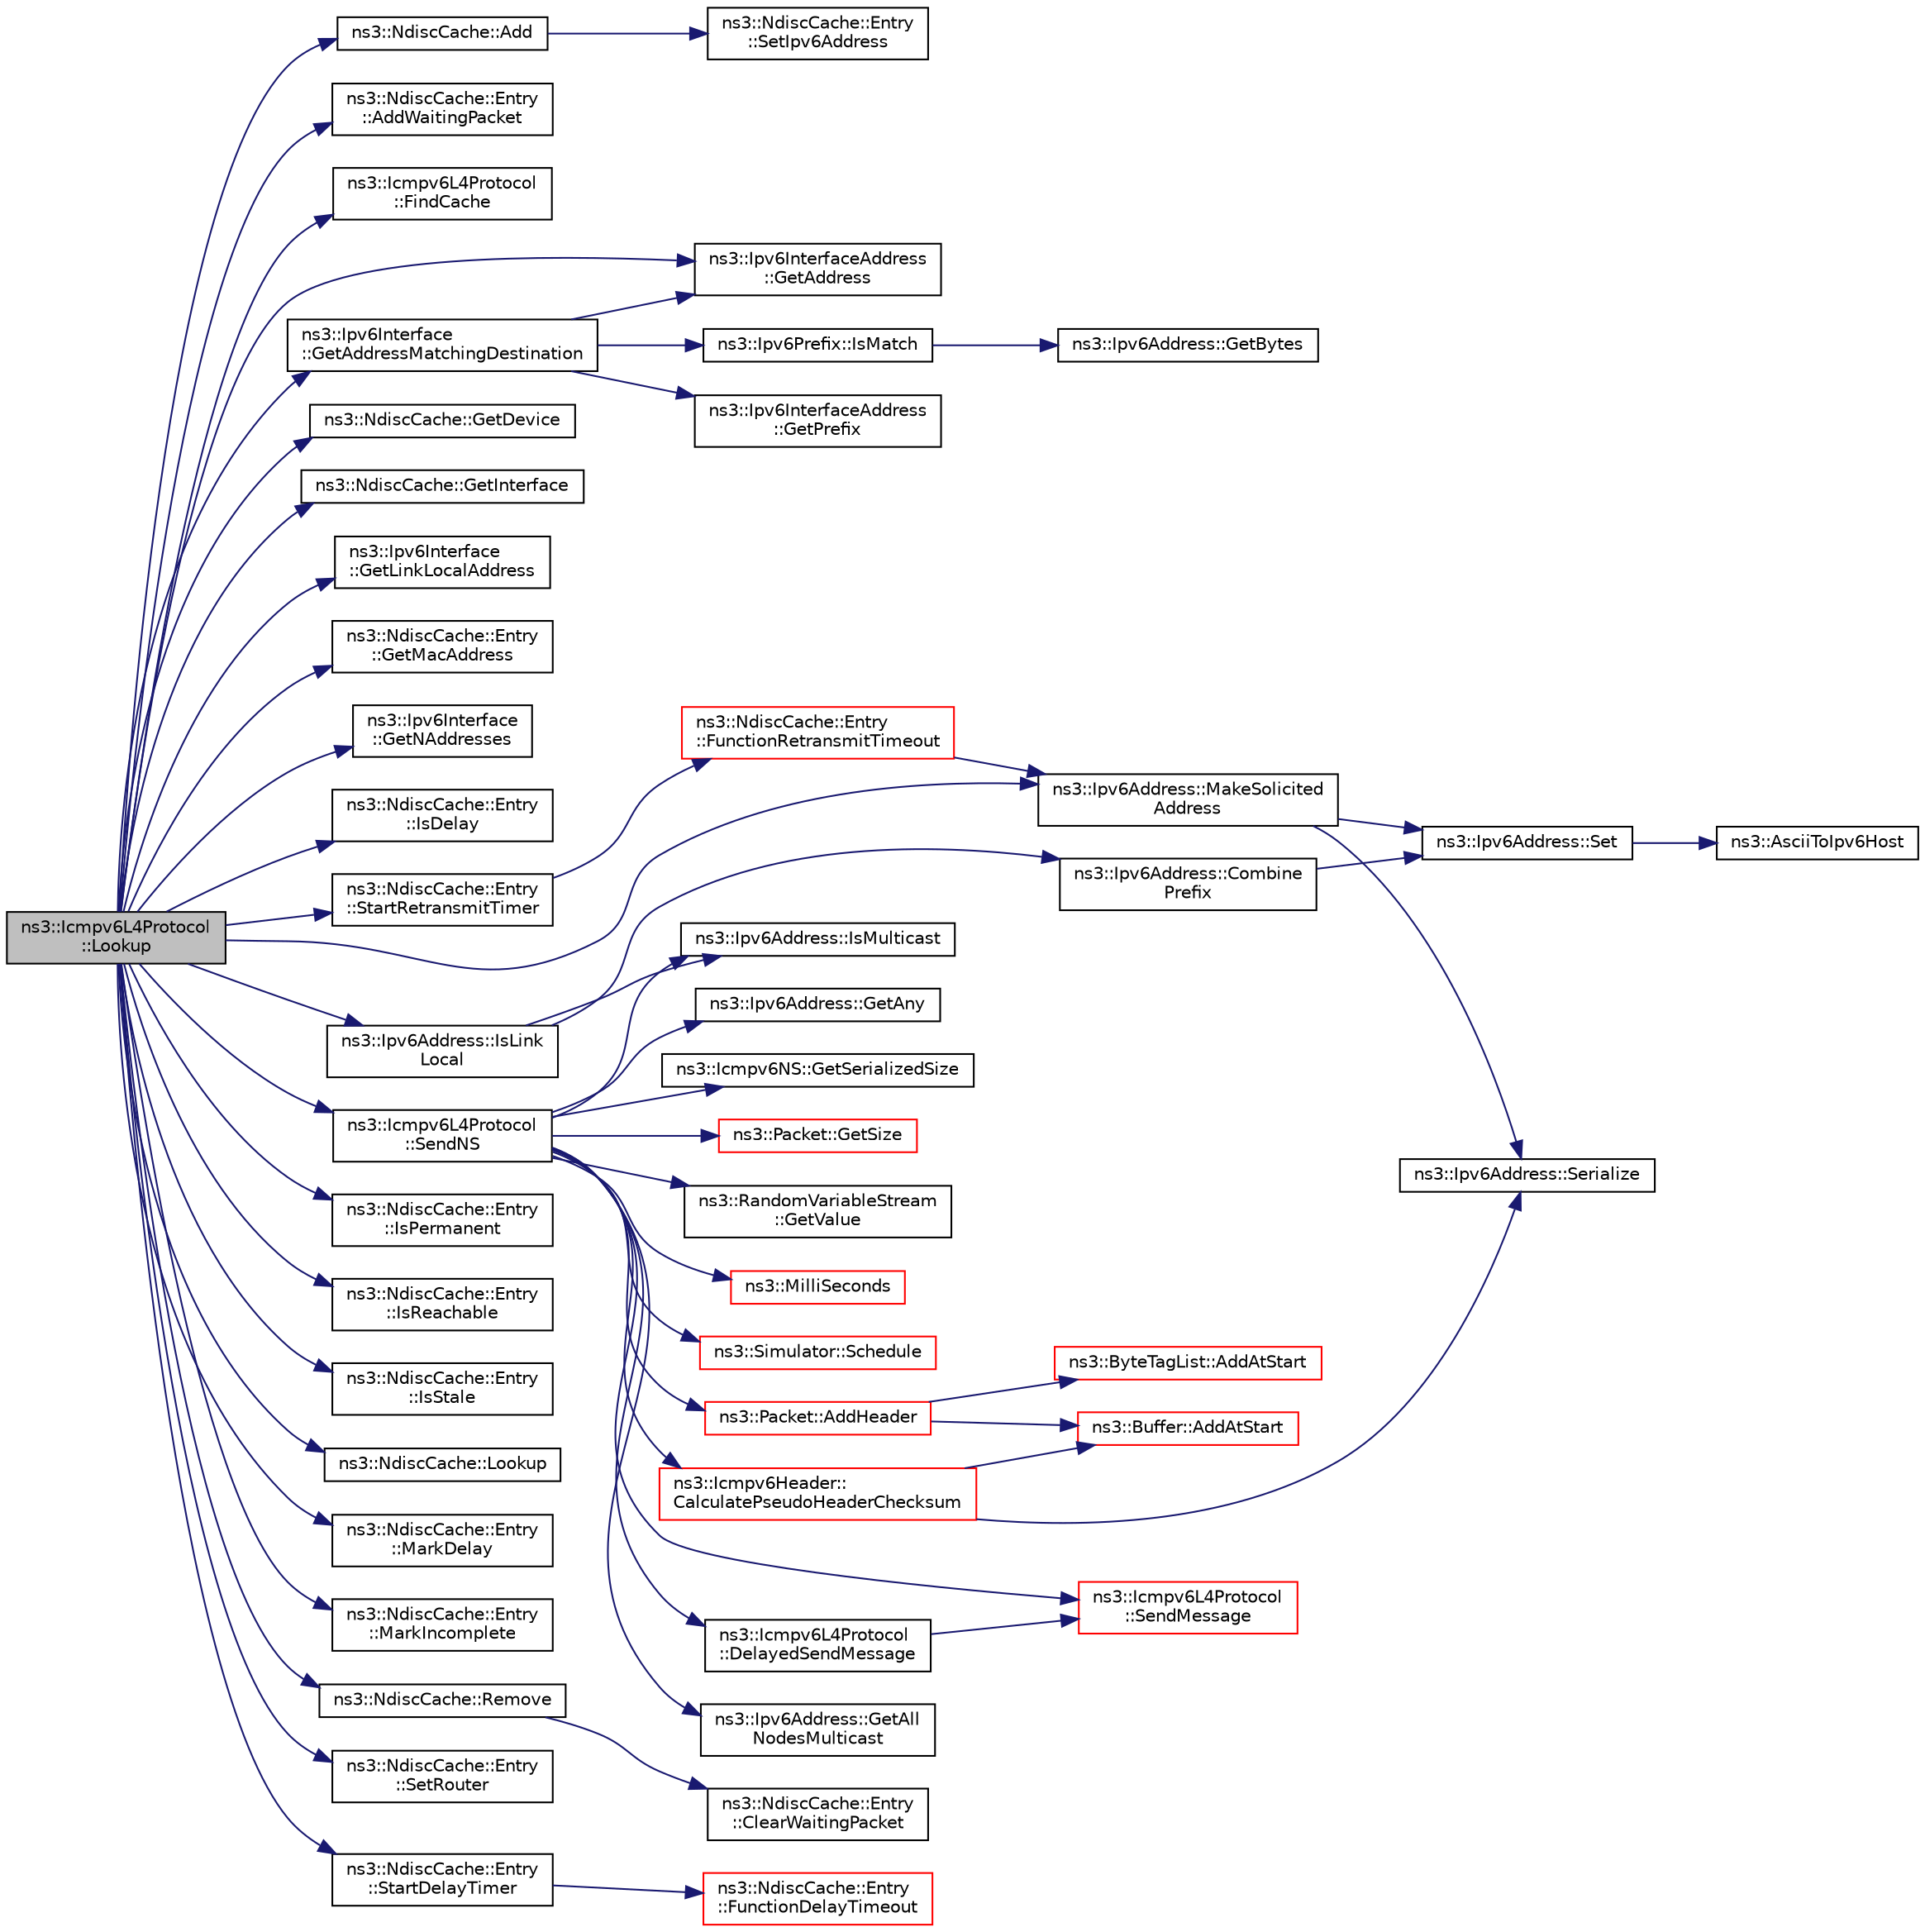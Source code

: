 digraph "ns3::Icmpv6L4Protocol::Lookup"
{
 // LATEX_PDF_SIZE
  edge [fontname="Helvetica",fontsize="10",labelfontname="Helvetica",labelfontsize="10"];
  node [fontname="Helvetica",fontsize="10",shape=record];
  rankdir="LR";
  Node1 [label="ns3::Icmpv6L4Protocol\l::Lookup",height=0.2,width=0.4,color="black", fillcolor="grey75", style="filled", fontcolor="black",tooltip="Lookup in the ND cache for the IPv6 address (similar as ARP protocol)."];
  Node1 -> Node2 [color="midnightblue",fontsize="10",style="solid",fontname="Helvetica"];
  Node2 [label="ns3::NdiscCache::Add",height=0.2,width=0.4,color="black", fillcolor="white", style="filled",URL="$classns3_1_1_ndisc_cache.html#a2be7f4e42e90b272d5335dcb368e51cd",tooltip="Add an entry."];
  Node2 -> Node3 [color="midnightblue",fontsize="10",style="solid",fontname="Helvetica"];
  Node3 [label="ns3::NdiscCache::Entry\l::SetIpv6Address",height=0.2,width=0.4,color="black", fillcolor="white", style="filled",URL="$classns3_1_1_ndisc_cache_1_1_entry.html#aa730e61cb48f2436667dc89b822337dc",tooltip="Set the IPv6 address."];
  Node1 -> Node4 [color="midnightblue",fontsize="10",style="solid",fontname="Helvetica"];
  Node4 [label="ns3::NdiscCache::Entry\l::AddWaitingPacket",height=0.2,width=0.4,color="black", fillcolor="white", style="filled",URL="$classns3_1_1_ndisc_cache_1_1_entry.html#ae3ceb95222a17abf23102a2463282bd5",tooltip="Add a packet (or replace old value) in the queue."];
  Node1 -> Node5 [color="midnightblue",fontsize="10",style="solid",fontname="Helvetica"];
  Node5 [label="ns3::Icmpv6L4Protocol\l::FindCache",height=0.2,width=0.4,color="black", fillcolor="white", style="filled",URL="$classns3_1_1_icmpv6_l4_protocol.html#a90167126423f3957718e22a8bcd325c8",tooltip="Get the cache corresponding to the device."];
  Node1 -> Node6 [color="midnightblue",fontsize="10",style="solid",fontname="Helvetica"];
  Node6 [label="ns3::Ipv6InterfaceAddress\l::GetAddress",height=0.2,width=0.4,color="black", fillcolor="white", style="filled",URL="$classns3_1_1_ipv6_interface_address.html#a2cefaa3c66694e103da53cc784ba46bf",tooltip="Get the IPv6 address."];
  Node1 -> Node7 [color="midnightblue",fontsize="10",style="solid",fontname="Helvetica"];
  Node7 [label="ns3::Ipv6Interface\l::GetAddressMatchingDestination",height=0.2,width=0.4,color="black", fillcolor="white", style="filled",URL="$classns3_1_1_ipv6_interface.html#a476d272f8663e4d22c6ceb59300eb834",tooltip="Get an address which is in the same network prefix as destination."];
  Node7 -> Node6 [color="midnightblue",fontsize="10",style="solid",fontname="Helvetica"];
  Node7 -> Node8 [color="midnightblue",fontsize="10",style="solid",fontname="Helvetica"];
  Node8 [label="ns3::Ipv6InterfaceAddress\l::GetPrefix",height=0.2,width=0.4,color="black", fillcolor="white", style="filled",URL="$classns3_1_1_ipv6_interface_address.html#a54abd854c70042473193466aebfa0b78",tooltip="Get the IPv6 prefix."];
  Node7 -> Node9 [color="midnightblue",fontsize="10",style="solid",fontname="Helvetica"];
  Node9 [label="ns3::Ipv6Prefix::IsMatch",height=0.2,width=0.4,color="black", fillcolor="white", style="filled",URL="$classns3_1_1_ipv6_prefix.html#abd799c16a73b03020fd54da220af326e",tooltip="If the Address match the type."];
  Node9 -> Node10 [color="midnightblue",fontsize="10",style="solid",fontname="Helvetica"];
  Node10 [label="ns3::Ipv6Address::GetBytes",height=0.2,width=0.4,color="black", fillcolor="white", style="filled",URL="$classns3_1_1_ipv6_address.html#a7090d589a1640660510753153692a5e1",tooltip="Get the bytes corresponding to the address."];
  Node1 -> Node11 [color="midnightblue",fontsize="10",style="solid",fontname="Helvetica"];
  Node11 [label="ns3::NdiscCache::GetDevice",height=0.2,width=0.4,color="black", fillcolor="white", style="filled",URL="$classns3_1_1_ndisc_cache.html#a8d41239b5c9974b3baf1bc979e7f4f56",tooltip="Get the NetDevice associated with this cache."];
  Node1 -> Node12 [color="midnightblue",fontsize="10",style="solid",fontname="Helvetica"];
  Node12 [label="ns3::NdiscCache::GetInterface",height=0.2,width=0.4,color="black", fillcolor="white", style="filled",URL="$classns3_1_1_ndisc_cache.html#ae3e9d5ba63d932dd05549d5a88a60ede",tooltip="Get the Ipv6Interface associated with this cache."];
  Node1 -> Node13 [color="midnightblue",fontsize="10",style="solid",fontname="Helvetica"];
  Node13 [label="ns3::Ipv6Interface\l::GetLinkLocalAddress",height=0.2,width=0.4,color="black", fillcolor="white", style="filled",URL="$classns3_1_1_ipv6_interface.html#a1d83345cf2aaf7a00fa0424d89931ec1",tooltip="Get link-local address from IPv6 interface."];
  Node1 -> Node14 [color="midnightblue",fontsize="10",style="solid",fontname="Helvetica"];
  Node14 [label="ns3::NdiscCache::Entry\l::GetMacAddress",height=0.2,width=0.4,color="black", fillcolor="white", style="filled",URL="$classns3_1_1_ndisc_cache_1_1_entry.html#a703bbe924beea788efe1d8a2ba560069",tooltip="Get the MAC address of this entry."];
  Node1 -> Node15 [color="midnightblue",fontsize="10",style="solid",fontname="Helvetica"];
  Node15 [label="ns3::Ipv6Interface\l::GetNAddresses",height=0.2,width=0.4,color="black", fillcolor="white", style="filled",URL="$classns3_1_1_ipv6_interface.html#ac09a4fb423fa2f13819bb0ef7c833a47",tooltip="Get number of addresses on this IPv6 interface."];
  Node1 -> Node16 [color="midnightblue",fontsize="10",style="solid",fontname="Helvetica"];
  Node16 [label="ns3::NdiscCache::Entry\l::IsDelay",height=0.2,width=0.4,color="black", fillcolor="white", style="filled",URL="$classns3_1_1_ndisc_cache_1_1_entry.html#a9996bfe28f281f9f8eedcc9dc81f5ed0",tooltip="Is the entry DELAY."];
  Node1 -> Node17 [color="midnightblue",fontsize="10",style="solid",fontname="Helvetica"];
  Node17 [label="ns3::Ipv6Address::IsLink\lLocal",height=0.2,width=0.4,color="black", fillcolor="white", style="filled",URL="$classns3_1_1_ipv6_address.html#a0b549807a9ad8389c7cc82b762b7c1f1",tooltip="If the IPv6 address is a link-local address (fe80::/64)."];
  Node17 -> Node18 [color="midnightblue",fontsize="10",style="solid",fontname="Helvetica"];
  Node18 [label="ns3::Ipv6Address::Combine\lPrefix",height=0.2,width=0.4,color="black", fillcolor="white", style="filled",URL="$classns3_1_1_ipv6_address.html#a3279a6dcdad36e8791f172daaa7be533",tooltip="Combine this address with a prefix."];
  Node18 -> Node19 [color="midnightblue",fontsize="10",style="solid",fontname="Helvetica"];
  Node19 [label="ns3::Ipv6Address::Set",height=0.2,width=0.4,color="black", fillcolor="white", style="filled",URL="$classns3_1_1_ipv6_address.html#aa5566a72cd0db41ef149a444977b6d7f",tooltip="Sets an Ipv6Address by parsing the input C-string."];
  Node19 -> Node20 [color="midnightblue",fontsize="10",style="solid",fontname="Helvetica"];
  Node20 [label="ns3::AsciiToIpv6Host",height=0.2,width=0.4,color="black", fillcolor="white", style="filled",URL="$namespacens3.html#aba8266b47e04689cbaa4d1c34e68fedf",tooltip="Convert an IPv6 C-string into a 128-bit representation."];
  Node17 -> Node21 [color="midnightblue",fontsize="10",style="solid",fontname="Helvetica"];
  Node21 [label="ns3::Ipv6Address::IsMulticast",height=0.2,width=0.4,color="black", fillcolor="white", style="filled",URL="$classns3_1_1_ipv6_address.html#a68f522d40b6db6d383848ea90bc47dd0",tooltip="If the IPv6 address is multicast (ff00::/8)."];
  Node1 -> Node22 [color="midnightblue",fontsize="10",style="solid",fontname="Helvetica"];
  Node22 [label="ns3::NdiscCache::Entry\l::IsPermanent",height=0.2,width=0.4,color="black", fillcolor="white", style="filled",URL="$classns3_1_1_ndisc_cache_1_1_entry.html#a07cfb0c76b36adcda253fbfb57bfbb19",tooltip="Is the entry PERMANENT."];
  Node1 -> Node23 [color="midnightblue",fontsize="10",style="solid",fontname="Helvetica"];
  Node23 [label="ns3::NdiscCache::Entry\l::IsReachable",height=0.2,width=0.4,color="black", fillcolor="white", style="filled",URL="$classns3_1_1_ndisc_cache_1_1_entry.html#ae5e3cfc15e030309062e4bc246976d16",tooltip="Is the entry REACHABLE."];
  Node1 -> Node24 [color="midnightblue",fontsize="10",style="solid",fontname="Helvetica"];
  Node24 [label="ns3::NdiscCache::Entry\l::IsStale",height=0.2,width=0.4,color="black", fillcolor="white", style="filled",URL="$classns3_1_1_ndisc_cache_1_1_entry.html#ab129ac2cd6e1ef3f3849a23683d4a731",tooltip="Is the entry STALE."];
  Node1 -> Node25 [color="midnightblue",fontsize="10",style="solid",fontname="Helvetica"];
  Node25 [label="ns3::NdiscCache::Lookup",height=0.2,width=0.4,color="black", fillcolor="white", style="filled",URL="$classns3_1_1_ndisc_cache.html#a8a5fa7656fcbc9058fb8e1405a2728db",tooltip="Lookup in the cache."];
  Node1 -> Node26 [color="midnightblue",fontsize="10",style="solid",fontname="Helvetica"];
  Node26 [label="ns3::Ipv6Address::MakeSolicited\lAddress",height=0.2,width=0.4,color="black", fillcolor="white", style="filled",URL="$classns3_1_1_ipv6_address.html#a1f6831d89cb902b8af5c73baaab97832",tooltip="Make the solicited IPv6 address."];
  Node26 -> Node27 [color="midnightblue",fontsize="10",style="solid",fontname="Helvetica"];
  Node27 [label="ns3::Ipv6Address::Serialize",height=0.2,width=0.4,color="black", fillcolor="white", style="filled",URL="$classns3_1_1_ipv6_address.html#a9f32100844ccb06148ce661a833716bc",tooltip="Serialize this address to a 16-byte buffer."];
  Node26 -> Node19 [color="midnightblue",fontsize="10",style="solid",fontname="Helvetica"];
  Node1 -> Node28 [color="midnightblue",fontsize="10",style="solid",fontname="Helvetica"];
  Node28 [label="ns3::NdiscCache::Entry\l::MarkDelay",height=0.2,width=0.4,color="black", fillcolor="white", style="filled",URL="$classns3_1_1_ndisc_cache_1_1_entry.html#ac44c21887c70ed21a8b1c2df4548f9b1",tooltip="Change the state to this entry to DELAY."];
  Node1 -> Node29 [color="midnightblue",fontsize="10",style="solid",fontname="Helvetica"];
  Node29 [label="ns3::NdiscCache::Entry\l::MarkIncomplete",height=0.2,width=0.4,color="black", fillcolor="white", style="filled",URL="$classns3_1_1_ndisc_cache_1_1_entry.html#aa7a9f3b2c4513bf61f286c8cbfea64bb",tooltip="Changes the state to this entry to INCOMPLETE."];
  Node1 -> Node30 [color="midnightblue",fontsize="10",style="solid",fontname="Helvetica"];
  Node30 [label="ns3::NdiscCache::Remove",height=0.2,width=0.4,color="black", fillcolor="white", style="filled",URL="$classns3_1_1_ndisc_cache.html#a4581af837a386eb8dc5559b7094dbb17",tooltip="Delete an entry."];
  Node30 -> Node31 [color="midnightblue",fontsize="10",style="solid",fontname="Helvetica"];
  Node31 [label="ns3::NdiscCache::Entry\l::ClearWaitingPacket",height=0.2,width=0.4,color="black", fillcolor="white", style="filled",URL="$classns3_1_1_ndisc_cache_1_1_entry.html#a193dd372018c17f093f87b4663454d92",tooltip="Clear the waiting packet list."];
  Node1 -> Node32 [color="midnightblue",fontsize="10",style="solid",fontname="Helvetica"];
  Node32 [label="ns3::Icmpv6L4Protocol\l::SendNS",height=0.2,width=0.4,color="black", fillcolor="white", style="filled",URL="$classns3_1_1_icmpv6_l4_protocol.html#aacd8a4ff185f48e74f4c4b8dc0da4398",tooltip="Send a Neighbor Solicitation."];
  Node32 -> Node33 [color="midnightblue",fontsize="10",style="solid",fontname="Helvetica"];
  Node33 [label="ns3::Packet::AddHeader",height=0.2,width=0.4,color="red", fillcolor="white", style="filled",URL="$classns3_1_1_packet.html#a465108c595a0bc592095cbcab1832ed8",tooltip="Add header to this packet."];
  Node33 -> Node34 [color="midnightblue",fontsize="10",style="solid",fontname="Helvetica"];
  Node34 [label="ns3::ByteTagList::AddAtStart",height=0.2,width=0.4,color="red", fillcolor="white", style="filled",URL="$classns3_1_1_byte_tag_list.html#acb4563fbe4299c55af41ba7a166b71d5",tooltip="Make sure that all offsets are bigger than prependOffset which represents the location where new byte..."];
  Node33 -> Node40 [color="midnightblue",fontsize="10",style="solid",fontname="Helvetica"];
  Node40 [label="ns3::Buffer::AddAtStart",height=0.2,width=0.4,color="red", fillcolor="white", style="filled",URL="$classns3_1_1_buffer.html#a8abd8164c3671d3dadc98fc66fade7b1",tooltip=" "];
  Node32 -> Node78 [color="midnightblue",fontsize="10",style="solid",fontname="Helvetica"];
  Node78 [label="ns3::Icmpv6Header::\lCalculatePseudoHeaderChecksum",height=0.2,width=0.4,color="red", fillcolor="white", style="filled",URL="$classns3_1_1_icmpv6_header.html#aa0598a05dad2904576ed853885f4ed40",tooltip="Calculate pseudo header checksum for IPv6."];
  Node78 -> Node40 [color="midnightblue",fontsize="10",style="solid",fontname="Helvetica"];
  Node78 -> Node27 [color="midnightblue",fontsize="10",style="solid",fontname="Helvetica"];
  Node32 -> Node83 [color="midnightblue",fontsize="10",style="solid",fontname="Helvetica"];
  Node83 [label="ns3::Icmpv6L4Protocol\l::DelayedSendMessage",height=0.2,width=0.4,color="black", fillcolor="white", style="filled",URL="$classns3_1_1_icmpv6_l4_protocol.html#a3c4b85301ce19b8b2791402972553127",tooltip="Helper function used during delayed solicitation."];
  Node83 -> Node84 [color="midnightblue",fontsize="10",style="solid",fontname="Helvetica"];
  Node84 [label="ns3::Icmpv6L4Protocol\l::SendMessage",height=0.2,width=0.4,color="red", fillcolor="white", style="filled",URL="$classns3_1_1_icmpv6_l4_protocol.html#aca22b3999b518531f807d822060a06a8",tooltip="Send a packet via ICMPv6, note that packet already contains ICMPv6 header."];
  Node32 -> Node104 [color="midnightblue",fontsize="10",style="solid",fontname="Helvetica"];
  Node104 [label="ns3::Ipv6Address::GetAll\lNodesMulticast",height=0.2,width=0.4,color="black", fillcolor="white", style="filled",URL="$classns3_1_1_ipv6_address.html#a11e6e4228d3d6e814b2c5ffc18c8ed20",tooltip="Get the \"all nodes multicast\" address."];
  Node32 -> Node105 [color="midnightblue",fontsize="10",style="solid",fontname="Helvetica"];
  Node105 [label="ns3::Ipv6Address::GetAny",height=0.2,width=0.4,color="black", fillcolor="white", style="filled",URL="$classns3_1_1_ipv6_address.html#a2783e8badfc98c8b0a8508bba6e1b91e",tooltip="Get the \"any\" (::) Ipv6Address."];
  Node32 -> Node106 [color="midnightblue",fontsize="10",style="solid",fontname="Helvetica"];
  Node106 [label="ns3::Icmpv6NS::GetSerializedSize",height=0.2,width=0.4,color="black", fillcolor="white", style="filled",URL="$classns3_1_1_icmpv6_n_s.html#a6cabefb0a72f471458dc98f4653cd687",tooltip="Get the serialized size."];
  Node32 -> Node107 [color="midnightblue",fontsize="10",style="solid",fontname="Helvetica"];
  Node107 [label="ns3::Packet::GetSize",height=0.2,width=0.4,color="red", fillcolor="white", style="filled",URL="$classns3_1_1_packet.html#afff7cb1ff518ee6dc0d424e10a5ad6ec",tooltip="Returns the the size in bytes of the packet (including the zero-filled initial payload)."];
  Node32 -> Node109 [color="midnightblue",fontsize="10",style="solid",fontname="Helvetica"];
  Node109 [label="ns3::RandomVariableStream\l::GetValue",height=0.2,width=0.4,color="black", fillcolor="white", style="filled",URL="$classns3_1_1_random_variable_stream.html#a4fa5944dc4cb11544e661ed23072b36c",tooltip="Get the next random value as a double drawn from the distribution."];
  Node32 -> Node21 [color="midnightblue",fontsize="10",style="solid",fontname="Helvetica"];
  Node32 -> Node110 [color="midnightblue",fontsize="10",style="solid",fontname="Helvetica"];
  Node110 [label="ns3::MilliSeconds",height=0.2,width=0.4,color="red", fillcolor="white", style="filled",URL="$group__timecivil.html#gaf26127cf4571146b83a92ee18679c7a9",tooltip="Construct a Time in the indicated unit."];
  Node32 -> Node120 [color="midnightblue",fontsize="10",style="solid",fontname="Helvetica"];
  Node120 [label="ns3::Simulator::Schedule",height=0.2,width=0.4,color="red", fillcolor="white", style="filled",URL="$classns3_1_1_simulator.html#a3da7d28335c8ac0e3e86781f766df241",tooltip="Schedule an event to expire after delay."];
  Node32 -> Node84 [color="midnightblue",fontsize="10",style="solid",fontname="Helvetica"];
  Node1 -> Node171 [color="midnightblue",fontsize="10",style="solid",fontname="Helvetica"];
  Node171 [label="ns3::NdiscCache::Entry\l::SetRouter",height=0.2,width=0.4,color="black", fillcolor="white", style="filled",URL="$classns3_1_1_ndisc_cache_1_1_entry.html#ad45ee53e7bfc3dc68586273590a896cd",tooltip="Set the node type."];
  Node1 -> Node172 [color="midnightblue",fontsize="10",style="solid",fontname="Helvetica"];
  Node172 [label="ns3::NdiscCache::Entry\l::StartDelayTimer",height=0.2,width=0.4,color="black", fillcolor="white", style="filled",URL="$classns3_1_1_ndisc_cache_1_1_entry.html#a8716305d5c4e0c94127cd630a692bc4c",tooltip="Start delay timer."];
  Node172 -> Node173 [color="midnightblue",fontsize="10",style="solid",fontname="Helvetica"];
  Node173 [label="ns3::NdiscCache::Entry\l::FunctionDelayTimeout",height=0.2,width=0.4,color="red", fillcolor="white", style="filled",URL="$classns3_1_1_ndisc_cache_1_1_entry.html#a9658ba137954c9e7f3dae7befed65eb9",tooltip="Function called when delay timer timeout."];
  Node1 -> Node175 [color="midnightblue",fontsize="10",style="solid",fontname="Helvetica"];
  Node175 [label="ns3::NdiscCache::Entry\l::StartRetransmitTimer",height=0.2,width=0.4,color="black", fillcolor="white", style="filled",URL="$classns3_1_1_ndisc_cache_1_1_entry.html#a9a9856ca19d04414ed7cc9bf961214d3",tooltip="Start retransmit timer."];
  Node175 -> Node176 [color="midnightblue",fontsize="10",style="solid",fontname="Helvetica"];
  Node176 [label="ns3::NdiscCache::Entry\l::FunctionRetransmitTimeout",height=0.2,width=0.4,color="red", fillcolor="white", style="filled",URL="$classns3_1_1_ndisc_cache_1_1_entry.html#ac0d7e00b3243994c379fc0d1e0a34755",tooltip="Function called when retransmit timer timeout."];
  Node176 -> Node26 [color="midnightblue",fontsize="10",style="solid",fontname="Helvetica"];
}
